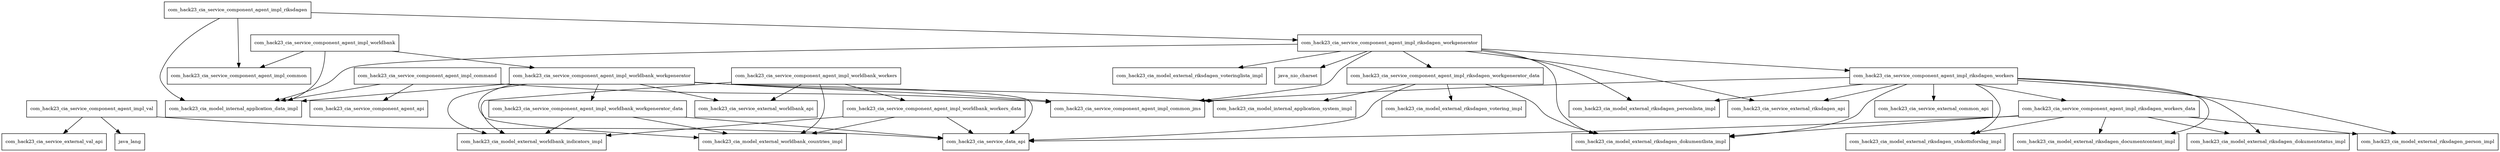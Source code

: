 digraph service_component_agent_impl_2017_5_18_SNAPSHOT_package_dependencies {
  node [shape = box, fontsize=10.0];
  com_hack23_cia_service_component_agent_impl_command -> com_hack23_cia_model_internal_application_data_impl;
  com_hack23_cia_service_component_agent_impl_command -> com_hack23_cia_service_component_agent_api;
  com_hack23_cia_service_component_agent_impl_command -> com_hack23_cia_service_component_agent_impl_common_jms;
  com_hack23_cia_service_component_agent_impl_riksdagen -> com_hack23_cia_model_internal_application_data_impl;
  com_hack23_cia_service_component_agent_impl_riksdagen -> com_hack23_cia_service_component_agent_impl_common;
  com_hack23_cia_service_component_agent_impl_riksdagen -> com_hack23_cia_service_component_agent_impl_riksdagen_workgenerator;
  com_hack23_cia_service_component_agent_impl_riksdagen_workers -> com_hack23_cia_model_external_riksdagen_documentcontent_impl;
  com_hack23_cia_service_component_agent_impl_riksdagen_workers -> com_hack23_cia_model_external_riksdagen_dokumentlista_impl;
  com_hack23_cia_service_component_agent_impl_riksdagen_workers -> com_hack23_cia_model_external_riksdagen_dokumentstatus_impl;
  com_hack23_cia_service_component_agent_impl_riksdagen_workers -> com_hack23_cia_model_external_riksdagen_person_impl;
  com_hack23_cia_service_component_agent_impl_riksdagen_workers -> com_hack23_cia_model_external_riksdagen_personlista_impl;
  com_hack23_cia_service_component_agent_impl_riksdagen_workers -> com_hack23_cia_model_external_riksdagen_utskottsforslag_impl;
  com_hack23_cia_service_component_agent_impl_riksdagen_workers -> com_hack23_cia_service_component_agent_impl_common_jms;
  com_hack23_cia_service_component_agent_impl_riksdagen_workers -> com_hack23_cia_service_component_agent_impl_riksdagen_workers_data;
  com_hack23_cia_service_component_agent_impl_riksdagen_workers -> com_hack23_cia_service_external_common_api;
  com_hack23_cia_service_component_agent_impl_riksdagen_workers -> com_hack23_cia_service_external_riksdagen_api;
  com_hack23_cia_service_component_agent_impl_riksdagen_workers_data -> com_hack23_cia_model_external_riksdagen_documentcontent_impl;
  com_hack23_cia_service_component_agent_impl_riksdagen_workers_data -> com_hack23_cia_model_external_riksdagen_dokumentlista_impl;
  com_hack23_cia_service_component_agent_impl_riksdagen_workers_data -> com_hack23_cia_model_external_riksdagen_dokumentstatus_impl;
  com_hack23_cia_service_component_agent_impl_riksdagen_workers_data -> com_hack23_cia_model_external_riksdagen_person_impl;
  com_hack23_cia_service_component_agent_impl_riksdagen_workers_data -> com_hack23_cia_model_external_riksdagen_utskottsforslag_impl;
  com_hack23_cia_service_component_agent_impl_riksdagen_workers_data -> com_hack23_cia_service_data_api;
  com_hack23_cia_service_component_agent_impl_riksdagen_workgenerator -> com_hack23_cia_model_external_riksdagen_dokumentlista_impl;
  com_hack23_cia_service_component_agent_impl_riksdagen_workgenerator -> com_hack23_cia_model_external_riksdagen_personlista_impl;
  com_hack23_cia_service_component_agent_impl_riksdagen_workgenerator -> com_hack23_cia_model_external_riksdagen_voteringlista_impl;
  com_hack23_cia_service_component_agent_impl_riksdagen_workgenerator -> com_hack23_cia_model_internal_application_data_impl;
  com_hack23_cia_service_component_agent_impl_riksdagen_workgenerator -> com_hack23_cia_service_component_agent_impl_common_jms;
  com_hack23_cia_service_component_agent_impl_riksdagen_workgenerator -> com_hack23_cia_service_component_agent_impl_riksdagen_workers;
  com_hack23_cia_service_component_agent_impl_riksdagen_workgenerator -> com_hack23_cia_service_component_agent_impl_riksdagen_workgenerator_data;
  com_hack23_cia_service_component_agent_impl_riksdagen_workgenerator -> com_hack23_cia_service_external_riksdagen_api;
  com_hack23_cia_service_component_agent_impl_riksdagen_workgenerator -> java_nio_charset;
  com_hack23_cia_service_component_agent_impl_riksdagen_workgenerator_data -> com_hack23_cia_model_external_riksdagen_dokumentlista_impl;
  com_hack23_cia_service_component_agent_impl_riksdagen_workgenerator_data -> com_hack23_cia_model_external_riksdagen_votering_impl;
  com_hack23_cia_service_component_agent_impl_riksdagen_workgenerator_data -> com_hack23_cia_model_internal_application_system_impl;
  com_hack23_cia_service_component_agent_impl_riksdagen_workgenerator_data -> com_hack23_cia_service_data_api;
  com_hack23_cia_service_component_agent_impl_val -> com_hack23_cia_service_data_api;
  com_hack23_cia_service_component_agent_impl_val -> com_hack23_cia_service_external_val_api;
  com_hack23_cia_service_component_agent_impl_val -> java_lang;
  com_hack23_cia_service_component_agent_impl_worldbank -> com_hack23_cia_model_internal_application_data_impl;
  com_hack23_cia_service_component_agent_impl_worldbank -> com_hack23_cia_service_component_agent_impl_common;
  com_hack23_cia_service_component_agent_impl_worldbank -> com_hack23_cia_service_component_agent_impl_worldbank_workgenerator;
  com_hack23_cia_service_component_agent_impl_worldbank_workers -> com_hack23_cia_model_external_worldbank_countries_impl;
  com_hack23_cia_service_component_agent_impl_worldbank_workers -> com_hack23_cia_model_external_worldbank_indicators_impl;
  com_hack23_cia_service_component_agent_impl_worldbank_workers -> com_hack23_cia_service_component_agent_impl_worldbank_workers_data;
  com_hack23_cia_service_component_agent_impl_worldbank_workers -> com_hack23_cia_service_external_worldbank_api;
  com_hack23_cia_service_component_agent_impl_worldbank_workers_data -> com_hack23_cia_model_external_worldbank_countries_impl;
  com_hack23_cia_service_component_agent_impl_worldbank_workers_data -> com_hack23_cia_model_external_worldbank_indicators_impl;
  com_hack23_cia_service_component_agent_impl_worldbank_workers_data -> com_hack23_cia_service_data_api;
  com_hack23_cia_service_component_agent_impl_worldbank_workgenerator -> com_hack23_cia_model_external_worldbank_countries_impl;
  com_hack23_cia_service_component_agent_impl_worldbank_workgenerator -> com_hack23_cia_model_external_worldbank_indicators_impl;
  com_hack23_cia_service_component_agent_impl_worldbank_workgenerator -> com_hack23_cia_model_internal_application_data_impl;
  com_hack23_cia_service_component_agent_impl_worldbank_workgenerator -> com_hack23_cia_model_internal_application_system_impl;
  com_hack23_cia_service_component_agent_impl_worldbank_workgenerator -> com_hack23_cia_service_component_agent_impl_common_jms;
  com_hack23_cia_service_component_agent_impl_worldbank_workgenerator -> com_hack23_cia_service_component_agent_impl_worldbank_workgenerator_data;
  com_hack23_cia_service_component_agent_impl_worldbank_workgenerator -> com_hack23_cia_service_data_api;
  com_hack23_cia_service_component_agent_impl_worldbank_workgenerator -> com_hack23_cia_service_external_worldbank_api;
  com_hack23_cia_service_component_agent_impl_worldbank_workgenerator_data -> com_hack23_cia_model_external_worldbank_countries_impl;
  com_hack23_cia_service_component_agent_impl_worldbank_workgenerator_data -> com_hack23_cia_model_external_worldbank_indicators_impl;
  com_hack23_cia_service_component_agent_impl_worldbank_workgenerator_data -> com_hack23_cia_service_data_api;
}
